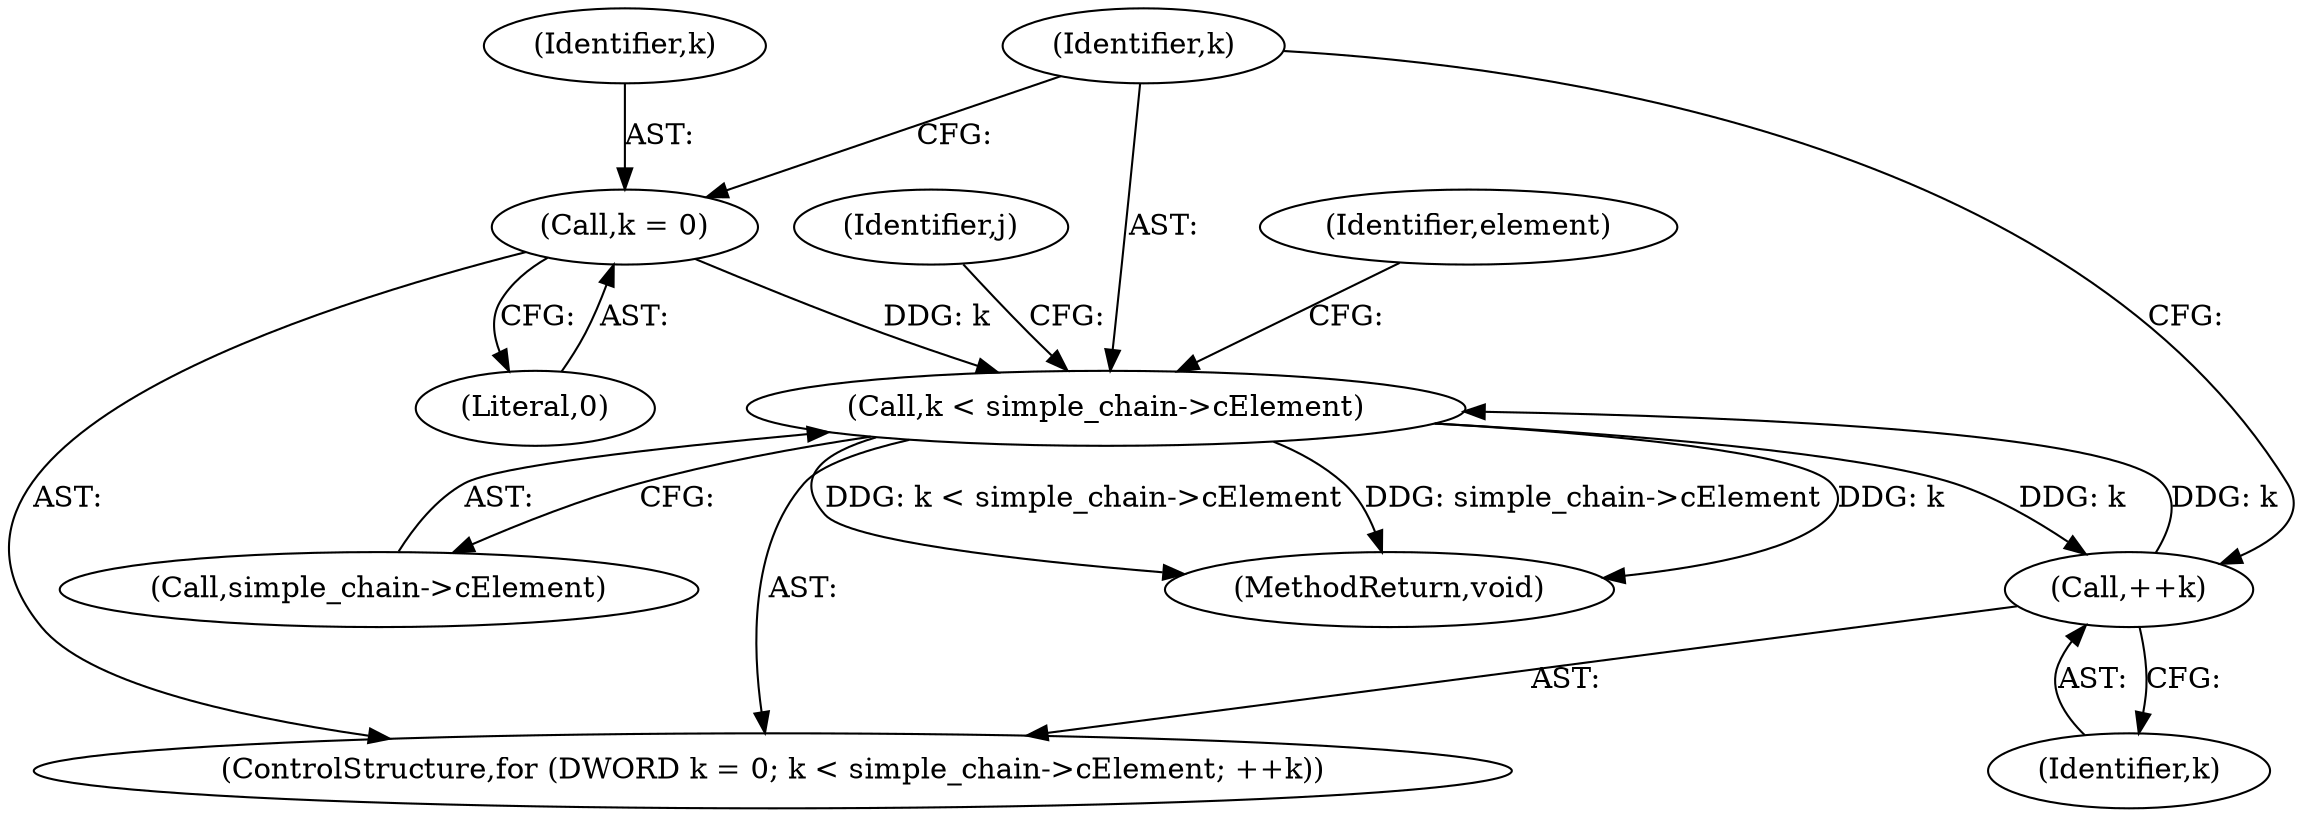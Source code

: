 digraph "0_Chrome_7352baf29ac44d23cd580c2edfa8faf4e140a480@pointer" {
"1000292" [label="(Call,k < simple_chain->cElement)"];
"1000297" [label="(Call,++k)"];
"1000292" [label="(Call,k < simple_chain->cElement)"];
"1000289" [label="(Call,k = 0)"];
"1000297" [label="(Call,++k)"];
"1000294" [label="(Call,simple_chain->cElement)"];
"1000293" [label="(Identifier,k)"];
"1000287" [label="(ControlStructure,for (DWORD k = 0; k < simple_chain->cElement; ++k))"];
"1000302" [label="(Identifier,element)"];
"1000289" [label="(Call,k = 0)"];
"1000290" [label="(Identifier,k)"];
"1000292" [label="(Call,k < simple_chain->cElement)"];
"1000332" [label="(MethodReturn,void)"];
"1000291" [label="(Literal,0)"];
"1000269" [label="(Identifier,j)"];
"1000298" [label="(Identifier,k)"];
"1000292" -> "1000287"  [label="AST: "];
"1000292" -> "1000294"  [label="CFG: "];
"1000293" -> "1000292"  [label="AST: "];
"1000294" -> "1000292"  [label="AST: "];
"1000302" -> "1000292"  [label="CFG: "];
"1000269" -> "1000292"  [label="CFG: "];
"1000292" -> "1000332"  [label="DDG: k < simple_chain->cElement"];
"1000292" -> "1000332"  [label="DDG: simple_chain->cElement"];
"1000292" -> "1000332"  [label="DDG: k"];
"1000297" -> "1000292"  [label="DDG: k"];
"1000289" -> "1000292"  [label="DDG: k"];
"1000292" -> "1000297"  [label="DDG: k"];
"1000297" -> "1000287"  [label="AST: "];
"1000297" -> "1000298"  [label="CFG: "];
"1000298" -> "1000297"  [label="AST: "];
"1000293" -> "1000297"  [label="CFG: "];
"1000289" -> "1000287"  [label="AST: "];
"1000289" -> "1000291"  [label="CFG: "];
"1000290" -> "1000289"  [label="AST: "];
"1000291" -> "1000289"  [label="AST: "];
"1000293" -> "1000289"  [label="CFG: "];
}
